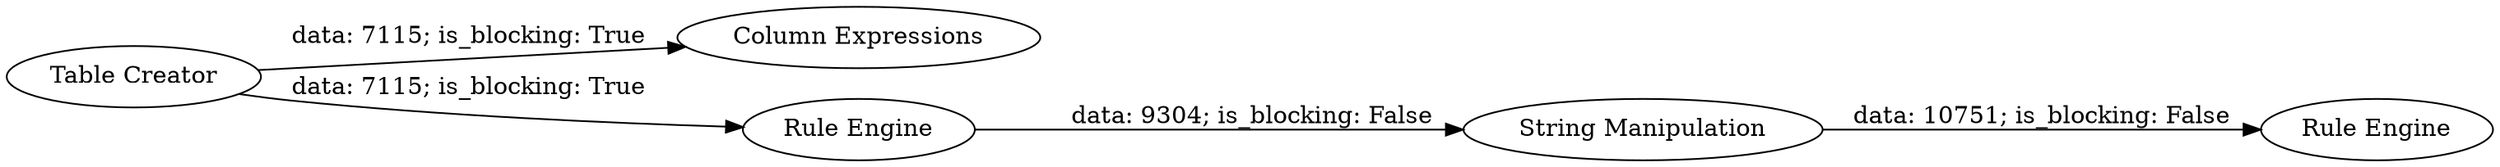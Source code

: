 digraph {
	"8055953157897003328_520" [label="Rule Engine"]
	"8055953157897003328_521" [label="Column Expressions"]
	"8055953157897003328_519" [label="String Manipulation"]
	"8055953157897003328_517" [label="Table Creator"]
	"8055953157897003328_518" [label="Rule Engine"]
	"8055953157897003328_519" -> "8055953157897003328_520" [label="data: 10751; is_blocking: False"]
	"8055953157897003328_517" -> "8055953157897003328_518" [label="data: 7115; is_blocking: True"]
	"8055953157897003328_518" -> "8055953157897003328_519" [label="data: 9304; is_blocking: False"]
	"8055953157897003328_517" -> "8055953157897003328_521" [label="data: 7115; is_blocking: True"]
	rankdir=LR
}
